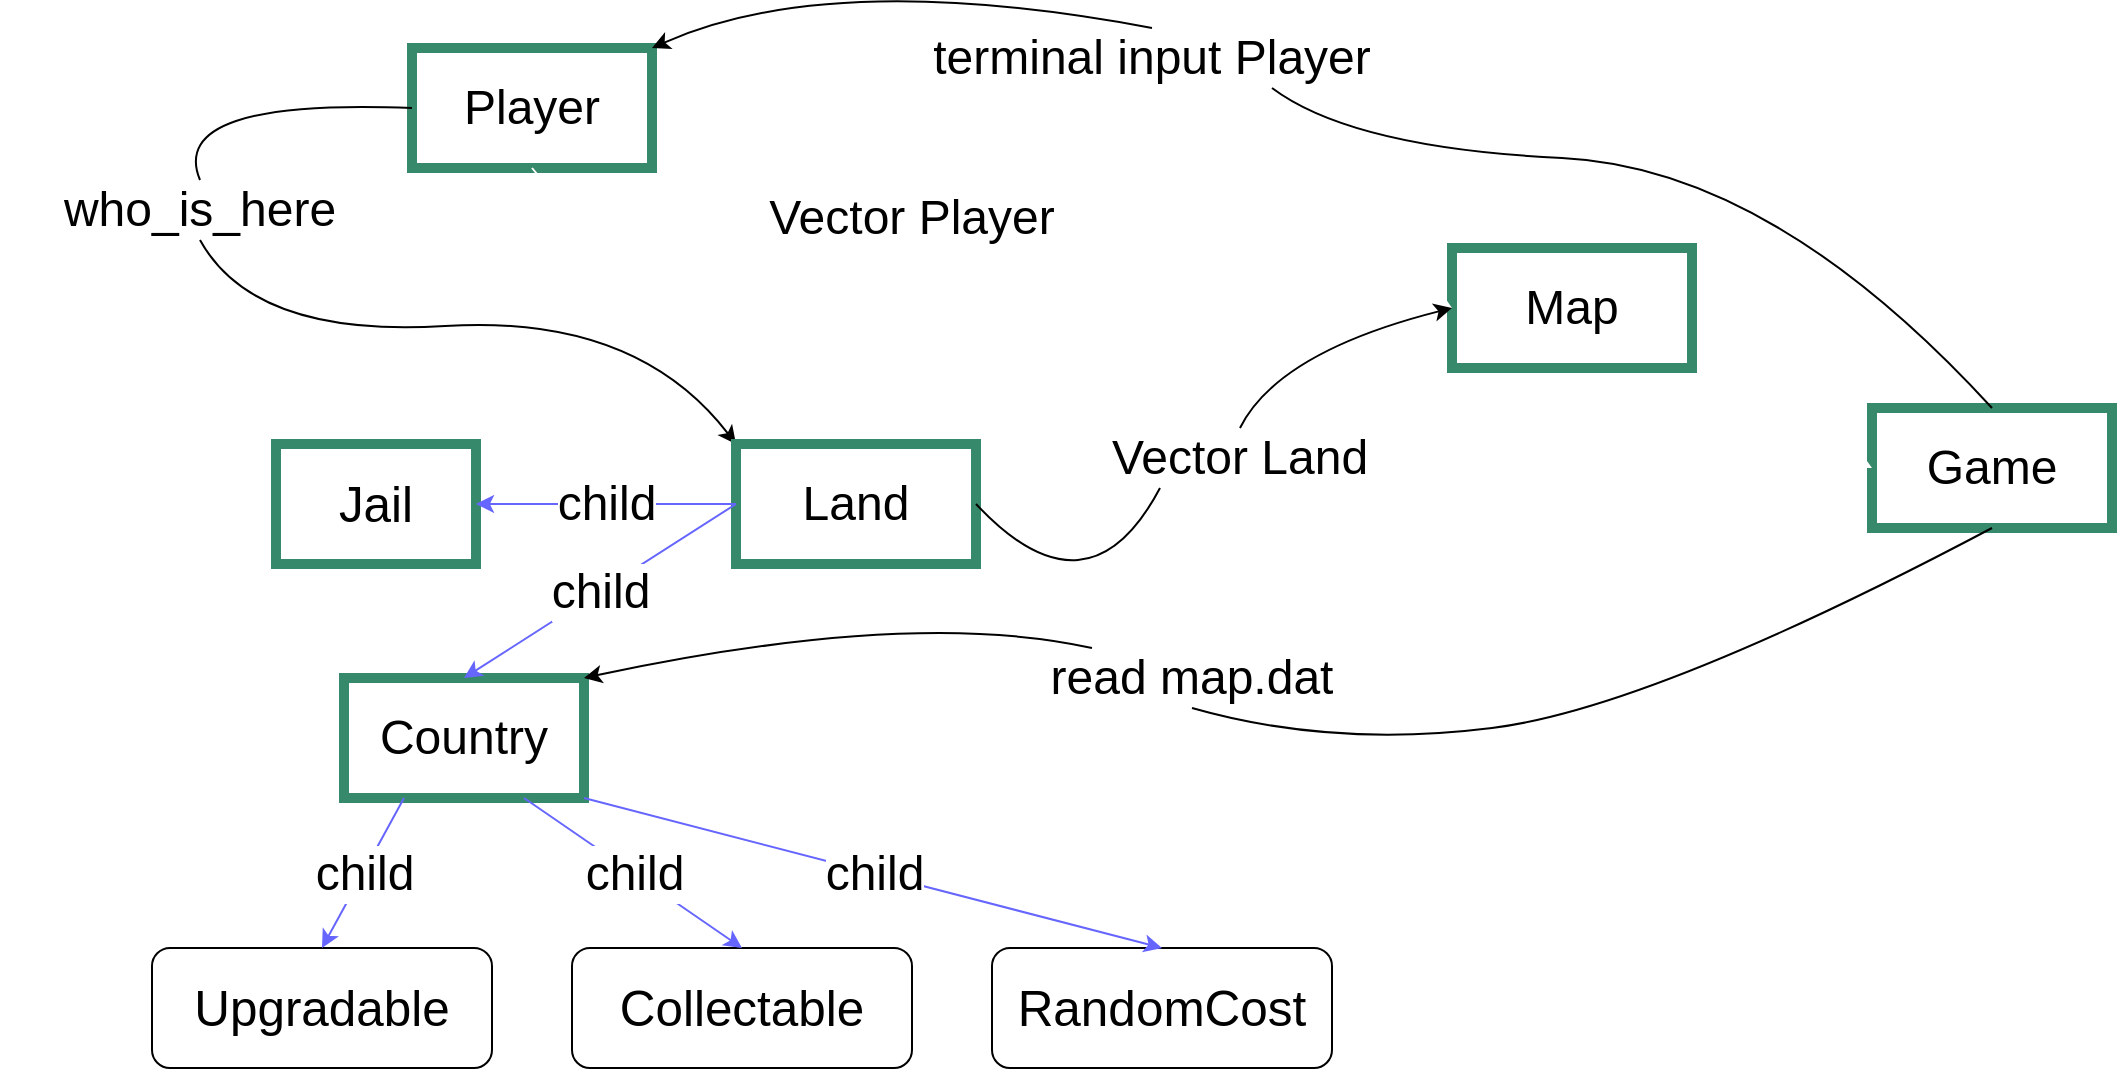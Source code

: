 <mxfile>
    <diagram id="FAyuMuRfts_mgKjyH_LW" name="Page-1">
        <mxGraphModel dx="1178" dy="884" grid="0" gridSize="10" guides="1" tooltips="1" connect="1" arrows="1" fold="1" page="0" pageScale="1" pageWidth="827" pageHeight="1169" math="0" shadow="0">
            <root>
                <mxCell id="0"/>
                <mxCell id="1" parent="0"/>
                <mxCell id="2" value="&lt;font style=&quot;font-size: 24px&quot;&gt;Country&lt;/font&gt;" style="rounded=0;whiteSpace=wrap;html=1;strokeColor=#368A6B;strokeWidth=5;" parent="1" vertex="1">
                    <mxGeometry x="326" y="195" width="120" height="60" as="geometry"/>
                </mxCell>
                <mxCell id="3" value="&lt;span class=&quot;markedContent&quot; id=&quot;page69R_mcid8&quot;&gt;&lt;span style=&quot;left: 169.929px ; top: 206.568px ; font-size: 24.716px ; font-family: sans-serif ; transform: scalex(1.001)&quot; dir=&quot;ltr&quot;&gt;Upgradable&lt;/span&gt;&lt;/span&gt;" style="rounded=1;whiteSpace=wrap;html=1;fontSize=24;" parent="1" vertex="1">
                    <mxGeometry x="230" y="330" width="170" height="60" as="geometry"/>
                </mxCell>
                <mxCell id="4" value="&lt;span class=&quot;markedContent&quot; id=&quot;page69R_mcid10&quot;&gt;&lt;span style=&quot;left: 169.929px ; top: 270.504px ; font-size: 24.716px ; font-family: sans-serif ; transform: scalex(1.0)&quot; dir=&quot;ltr&quot;&gt;Collectable&lt;/span&gt;&lt;/span&gt;" style="rounded=1;whiteSpace=wrap;html=1;fontSize=24;" parent="1" vertex="1">
                    <mxGeometry x="440" y="330" width="170" height="60" as="geometry"/>
                </mxCell>
                <mxCell id="5" value="&lt;span class=&quot;markedContent&quot; id=&quot;page69R_mcid12&quot;&gt;&lt;span style=&quot;left: 169.929px ; top: 334.417px ; font-size: 24.746px ; font-family: sans-serif ; transform: scalex(1.0)&quot; dir=&quot;ltr&quot;&gt;RandomCost&lt;/span&gt;&lt;/span&gt;" style="rounded=1;whiteSpace=wrap;html=1;fontSize=24;" parent="1" vertex="1">
                    <mxGeometry x="650" y="330" width="170" height="60" as="geometry"/>
                </mxCell>
                <mxCell id="6" value="&lt;span class=&quot;markedContent&quot; id=&quot;page69R_mcid14&quot;&gt;&lt;span style=&quot;left: 169.929px ; top: 398.4px ; font-size: 24.716px ; font-family: sans-serif ; transform: scalex(1.002)&quot; dir=&quot;ltr&quot;&gt;Jail&lt;/span&gt;&lt;/span&gt;" style="rounded=0;whiteSpace=wrap;html=1;fontSize=24;strokeWidth=5;strokeColor=#368A6B;" parent="1" vertex="1">
                    <mxGeometry x="292" y="78" width="100" height="60" as="geometry"/>
                </mxCell>
                <mxCell id="11" value="Game" style="rounded=0;whiteSpace=wrap;html=1;fontSize=24;fillColor=none;strokeColor=#368A6B;strokeWidth=5;" parent="1" vertex="1">
                    <mxGeometry x="1090" y="60" width="120" height="60" as="geometry"/>
                </mxCell>
                <mxCell id="13" value="" style="curved=1;endArrow=classic;html=1;fontSize=24;exitX=0.25;exitY=0;exitDx=0;exitDy=0;entryX=1;entryY=0;entryDx=0;entryDy=0;startArrow=none;" parent="1" source="16" target="2" edge="1">
                    <mxGeometry width="50" height="50" relative="1" as="geometry">
                        <mxPoint x="560" y="310" as="sourcePoint"/>
                        <mxPoint x="370" y="480" as="targetPoint"/>
                        <Array as="points">
                            <mxPoint x="610" y="160"/>
                        </Array>
                    </mxGeometry>
                </mxCell>
                <mxCell id="17" value="&lt;font style=&quot;font-size: 24px&quot;&gt;Player&lt;/font&gt;" style="rounded=0;whiteSpace=wrap;html=1;strokeColor=#368A6B;strokeWidth=5;" parent="1" vertex="1">
                    <mxGeometry x="360" y="-120" width="120" height="60" as="geometry"/>
                </mxCell>
                <mxCell id="45" style="edgeStyle=none;html=1;entryX=0;entryY=0.5;entryDx=0;entryDy=0;fontSize=24;strokeColor=#FFFFFF;fillColor=#007FFF;" parent="1" source="18" target="11" edge="1">
                    <mxGeometry relative="1" as="geometry"/>
                </mxCell>
                <mxCell id="18" value="&lt;font style=&quot;font-size: 24px&quot;&gt;Map&lt;/font&gt;" style="rounded=0;whiteSpace=wrap;html=1;strokeColor=#368A6B;strokeWidth=5;" parent="1" vertex="1">
                    <mxGeometry x="880" y="-20" width="120" height="60" as="geometry"/>
                </mxCell>
                <mxCell id="19" value="" style="curved=1;endArrow=classic;html=1;fontSize=24;entryX=0;entryY=0;entryDx=0;entryDy=0;startArrow=none;exitX=0.5;exitY=1;exitDx=0;exitDy=0;" parent="1" source="20" target="48" edge="1">
                    <mxGeometry width="50" height="50" relative="1" as="geometry">
                        <mxPoint x="350" y="100" as="sourcePoint"/>
                        <mxPoint x="180" y="90" as="targetPoint"/>
                        <Array as="points">
                            <mxPoint x="281" y="25"/>
                            <mxPoint x="472" y="13"/>
                        </Array>
                    </mxGeometry>
                </mxCell>
                <mxCell id="24" value="" style="endArrow=classic;html=1;fontSize=24;exitX=0.25;exitY=1;exitDx=0;exitDy=0;entryX=0.5;entryY=0;entryDx=0;entryDy=0;strokeColor=#6666FF;" parent="1" source="2" target="3" edge="1">
                    <mxGeometry relative="1" as="geometry">
                        <mxPoint x="230" y="520" as="sourcePoint"/>
                        <mxPoint x="460" y="520" as="targetPoint"/>
                        <Array as="points"/>
                    </mxGeometry>
                </mxCell>
                <mxCell id="25" value="child" style="edgeLabel;resizable=0;html=1;align=center;verticalAlign=middle;fontSize=24;" parent="24" connectable="0" vertex="1">
                    <mxGeometry relative="1" as="geometry"/>
                </mxCell>
                <mxCell id="26" value="" style="endArrow=classic;html=1;fontSize=24;exitX=0.75;exitY=1;exitDx=0;exitDy=0;entryX=0.5;entryY=0;entryDx=0;entryDy=0;strokeColor=#6666FF;" parent="1" source="2" target="4" edge="1">
                    <mxGeometry relative="1" as="geometry">
                        <mxPoint x="414" y="460" as="sourcePoint"/>
                        <mxPoint x="644" y="460" as="targetPoint"/>
                        <Array as="points"/>
                    </mxGeometry>
                </mxCell>
                <mxCell id="27" value="child" style="edgeLabel;resizable=0;html=1;align=center;verticalAlign=middle;fontSize=24;" parent="26" connectable="0" vertex="1">
                    <mxGeometry relative="1" as="geometry"/>
                </mxCell>
                <mxCell id="28" value="" style="endArrow=classic;html=1;fontSize=24;exitX=1;exitY=1;exitDx=0;exitDy=0;entryX=0.5;entryY=0;entryDx=0;entryDy=0;strokeColor=#6666FF;" parent="1" source="2" target="5" edge="1">
                    <mxGeometry relative="1" as="geometry">
                        <mxPoint x="620" y="310" as="sourcePoint"/>
                        <mxPoint x="850" y="310" as="targetPoint"/>
                        <Array as="points"/>
                    </mxGeometry>
                </mxCell>
                <mxCell id="29" value="child" style="edgeLabel;resizable=0;html=1;align=center;verticalAlign=middle;fontSize=24;" parent="28" connectable="0" vertex="1">
                    <mxGeometry relative="1" as="geometry"/>
                </mxCell>
                <mxCell id="16" value="&lt;span style=&quot;text-align: left&quot;&gt;read map.dat&lt;/span&gt;" style="text;html=1;strokeColor=none;fillColor=none;align=center;verticalAlign=middle;whiteSpace=wrap;rounded=0;fontSize=24;" parent="1" vertex="1">
                    <mxGeometry x="650" y="180" width="200" height="30" as="geometry"/>
                </mxCell>
                <mxCell id="31" value="" style="curved=1;endArrow=none;html=1;fontSize=24;exitX=0.5;exitY=1;exitDx=0;exitDy=0;entryX=0.5;entryY=1;entryDx=0;entryDy=0;" parent="1" source="11" target="16" edge="1">
                    <mxGeometry width="50" height="50" relative="1" as="geometry">
                        <mxPoint x="960" y="150" as="sourcePoint"/>
                        <mxPoint x="420" y="200" as="targetPoint"/>
                        <Array as="points">
                            <mxPoint x="980" y="210"/>
                            <mxPoint x="820" y="230"/>
                        </Array>
                    </mxGeometry>
                </mxCell>
                <mxCell id="20" value="&lt;span style=&quot;text-align: left&quot;&gt;who_is_here&lt;/span&gt;" style="text;html=1;strokeColor=none;fillColor=none;align=center;verticalAlign=middle;whiteSpace=wrap;rounded=0;fontSize=24;" parent="1" vertex="1">
                    <mxGeometry x="154" y="-54" width="200" height="30" as="geometry"/>
                </mxCell>
                <mxCell id="32" value="" style="curved=1;endArrow=none;html=1;fontSize=24;exitX=0;exitY=0.5;exitDx=0;exitDy=0;entryX=0.5;entryY=0;entryDx=0;entryDy=0;" parent="1" source="17" target="20" edge="1">
                    <mxGeometry width="50" height="50" relative="1" as="geometry">
                        <mxPoint x="360" y="-90" as="sourcePoint"/>
                        <mxPoint x="360" y="230" as="targetPoint"/>
                        <Array as="points">
                            <mxPoint x="237" y="-95"/>
                        </Array>
                    </mxGeometry>
                </mxCell>
                <mxCell id="33" value="" style="curved=1;endArrow=classic;html=1;fontSize=24;exitX=0.5;exitY=0;exitDx=0;exitDy=0;entryX=1;entryY=0;entryDx=0;entryDy=0;startArrow=none;" parent="1" source="35" target="17" edge="1">
                    <mxGeometry width="50" height="50" relative="1" as="geometry">
                        <mxPoint x="580" y="130" as="sourcePoint"/>
                        <mxPoint x="630" y="80" as="targetPoint"/>
                        <Array as="points">
                            <mxPoint x="570" y="-160"/>
                        </Array>
                    </mxGeometry>
                </mxCell>
                <mxCell id="35" value="&lt;span style=&quot;text-align: left&quot;&gt;terminal input Player&lt;/span&gt;" style="text;html=1;strokeColor=none;fillColor=none;align=center;verticalAlign=middle;whiteSpace=wrap;rounded=0;fontSize=24;" parent="1" vertex="1">
                    <mxGeometry x="610" y="-130" width="240" height="30" as="geometry"/>
                </mxCell>
                <mxCell id="36" value="" style="curved=1;endArrow=none;html=1;fontSize=24;exitX=0.5;exitY=0;exitDx=0;exitDy=0;entryX=0.75;entryY=1;entryDx=0;entryDy=0;" parent="1" source="11" target="35" edge="1">
                    <mxGeometry width="50" height="50" relative="1" as="geometry">
                        <mxPoint x="960" y="90" as="sourcePoint"/>
                        <mxPoint x="480" y="-120" as="targetPoint"/>
                        <Array as="points">
                            <mxPoint x="1040" y="-60"/>
                            <mxPoint x="830" y="-70"/>
                        </Array>
                    </mxGeometry>
                </mxCell>
                <mxCell id="38" value="" style="curved=1;endArrow=classic;html=1;fontSize=24;strokeColor=#FFFFFF;fillColor=#007FFF;exitX=1;exitY=0.5;exitDx=0;exitDy=0;entryX=0;entryY=0.5;entryDx=0;entryDy=0;startArrow=none;" parent="1" source="39" target="18" edge="1">
                    <mxGeometry width="50" height="50" relative="1" as="geometry">
                        <mxPoint x="580" y="110" as="sourcePoint"/>
                        <mxPoint x="630" y="60" as="targetPoint"/>
                        <Array as="points">
                            <mxPoint x="790" y="-40"/>
                        </Array>
                    </mxGeometry>
                </mxCell>
                <mxCell id="39" value="Vector Player" style="text;html=1;strokeColor=none;fillColor=none;align=center;verticalAlign=middle;whiteSpace=wrap;rounded=0;fontSize=24;" parent="1" vertex="1">
                    <mxGeometry x="530" y="-50" width="160" height="30" as="geometry"/>
                </mxCell>
                <mxCell id="40" value="" style="curved=1;endArrow=none;html=1;fontSize=24;strokeColor=#FFFFFF;fillColor=#007FFF;exitX=0.5;exitY=1;exitDx=0;exitDy=0;entryX=0;entryY=0.5;entryDx=0;entryDy=0;" parent="1" source="17" target="39" edge="1">
                    <mxGeometry width="50" height="50" relative="1" as="geometry">
                        <mxPoint x="420" y="-60" as="sourcePoint"/>
                        <mxPoint x="630" as="targetPoint"/>
                        <Array as="points">
                            <mxPoint x="460" y="-10"/>
                        </Array>
                    </mxGeometry>
                </mxCell>
                <mxCell id="48" value="&lt;font style=&quot;font-size: 24px&quot;&gt;Land&lt;/font&gt;" style="rounded=0;whiteSpace=wrap;html=1;strokeColor=#368A6B;strokeWidth=5;" vertex="1" parent="1">
                    <mxGeometry x="522" y="78" width="120" height="60" as="geometry"/>
                </mxCell>
                <mxCell id="51" value="" style="curved=1;endArrow=classic;html=1;entryX=0;entryY=0.5;entryDx=0;entryDy=0;exitX=0.5;exitY=0;exitDx=0;exitDy=0;startArrow=none;" edge="1" parent="1" source="58" target="18">
                    <mxGeometry width="50" height="50" relative="1" as="geometry">
                        <mxPoint x="726" y="75" as="sourcePoint"/>
                        <mxPoint x="776" y="25" as="targetPoint"/>
                        <Array as="points">
                            <mxPoint x="793" y="32"/>
                        </Array>
                    </mxGeometry>
                </mxCell>
                <mxCell id="54" value="" style="endArrow=classic;html=1;fontSize=24;exitX=0;exitY=0.5;exitDx=0;exitDy=0;entryX=0.5;entryY=0;entryDx=0;entryDy=0;strokeColor=#6666FF;" edge="1" parent="1" source="48" target="2">
                    <mxGeometry relative="1" as="geometry">
                        <mxPoint x="404" y="77.0" as="sourcePoint"/>
                        <mxPoint x="693" y="152.0" as="targetPoint"/>
                        <Array as="points"/>
                    </mxGeometry>
                </mxCell>
                <mxCell id="55" value="child" style="edgeLabel;resizable=0;html=1;align=center;verticalAlign=middle;fontSize=24;" connectable="0" vertex="1" parent="54">
                    <mxGeometry relative="1" as="geometry"/>
                </mxCell>
                <mxCell id="56" value="" style="endArrow=classic;html=1;fontSize=24;exitX=0;exitY=0.5;exitDx=0;exitDy=0;entryX=1;entryY=0.5;entryDx=0;entryDy=0;strokeColor=#6666FF;" edge="1" parent="1" source="48" target="6">
                    <mxGeometry relative="1" as="geometry">
                        <mxPoint x="401" y="111.0" as="sourcePoint"/>
                        <mxPoint x="690" y="186.0" as="targetPoint"/>
                        <Array as="points"/>
                    </mxGeometry>
                </mxCell>
                <mxCell id="57" value="child" style="edgeLabel;resizable=0;html=1;align=center;verticalAlign=middle;fontSize=24;" connectable="0" vertex="1" parent="56">
                    <mxGeometry relative="1" as="geometry"/>
                </mxCell>
                <mxCell id="58" value="Vector Land" style="text;html=1;strokeColor=none;fillColor=none;align=center;verticalAlign=middle;whiteSpace=wrap;rounded=0;fontSize=24;" vertex="1" parent="1">
                    <mxGeometry x="694" y="70" width="160" height="30" as="geometry"/>
                </mxCell>
                <mxCell id="59" value="" style="curved=1;endArrow=none;html=1;entryX=0.25;entryY=1;entryDx=0;entryDy=0;exitX=1;exitY=0.5;exitDx=0;exitDy=0;" edge="1" parent="1" source="48" target="58">
                    <mxGeometry width="50" height="50" relative="1" as="geometry">
                        <mxPoint x="730" y="90" as="sourcePoint"/>
                        <mxPoint x="880" y="10" as="targetPoint"/>
                        <Array as="points">
                            <mxPoint x="698" y="168"/>
                        </Array>
                    </mxGeometry>
                </mxCell>
            </root>
        </mxGraphModel>
    </diagram>
</mxfile>